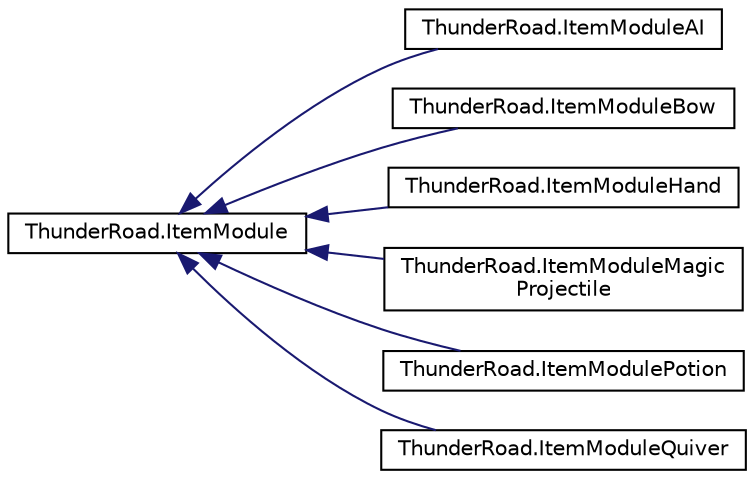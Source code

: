 digraph "Graphical Class Hierarchy"
{
 // LATEX_PDF_SIZE
  edge [fontname="Helvetica",fontsize="10",labelfontname="Helvetica",labelfontsize="10"];
  node [fontname="Helvetica",fontsize="10",shape=record];
  rankdir="LR";
  Node0 [label="ThunderRoad.ItemModule",height=0.2,width=0.4,color="black", fillcolor="white", style="filled",URL="$class_thunder_road_1_1_item_module.html",tooltip="Class ItemModule."];
  Node0 -> Node1 [dir="back",color="midnightblue",fontsize="10",style="solid",fontname="Helvetica"];
  Node1 [label="ThunderRoad.ItemModuleAI",height=0.2,width=0.4,color="black", fillcolor="white", style="filled",URL="$class_thunder_road_1_1_item_module_a_i.html",tooltip="Class ItemModuleAI. Implements the ThunderRoad.ItemModule"];
  Node0 -> Node2 [dir="back",color="midnightblue",fontsize="10",style="solid",fontname="Helvetica"];
  Node2 [label="ThunderRoad.ItemModuleBow",height=0.2,width=0.4,color="black", fillcolor="white", style="filled",URL="$class_thunder_road_1_1_item_module_bow.html",tooltip="Class ItemModuleBow. Implements the ThunderRoad.ItemModule"];
  Node0 -> Node3 [dir="back",color="midnightblue",fontsize="10",style="solid",fontname="Helvetica"];
  Node3 [label="ThunderRoad.ItemModuleHand",height=0.2,width=0.4,color="black", fillcolor="white", style="filled",URL="$class_thunder_road_1_1_item_module_hand.html",tooltip="Class ItemModuleHand. Implements the ThunderRoad.ItemModule"];
  Node0 -> Node4 [dir="back",color="midnightblue",fontsize="10",style="solid",fontname="Helvetica"];
  Node4 [label="ThunderRoad.ItemModuleMagic\lProjectile",height=0.2,width=0.4,color="black", fillcolor="white", style="filled",URL="$class_thunder_road_1_1_item_module_magic_projectile.html",tooltip="Class ItemModuleMagicProjectile. Implements the ThunderRoad.ItemModule"];
  Node0 -> Node5 [dir="back",color="midnightblue",fontsize="10",style="solid",fontname="Helvetica"];
  Node5 [label="ThunderRoad.ItemModulePotion",height=0.2,width=0.4,color="black", fillcolor="white", style="filled",URL="$class_thunder_road_1_1_item_module_potion.html",tooltip="Class ItemModulePotion. Implements the ThunderRoad.ItemModule"];
  Node0 -> Node6 [dir="back",color="midnightblue",fontsize="10",style="solid",fontname="Helvetica"];
  Node6 [label="ThunderRoad.ItemModuleQuiver",height=0.2,width=0.4,color="black", fillcolor="white", style="filled",URL="$class_thunder_road_1_1_item_module_quiver.html",tooltip="Class ItemModuleQuiver. Implements the ThunderRoad.ItemModule"];
}
